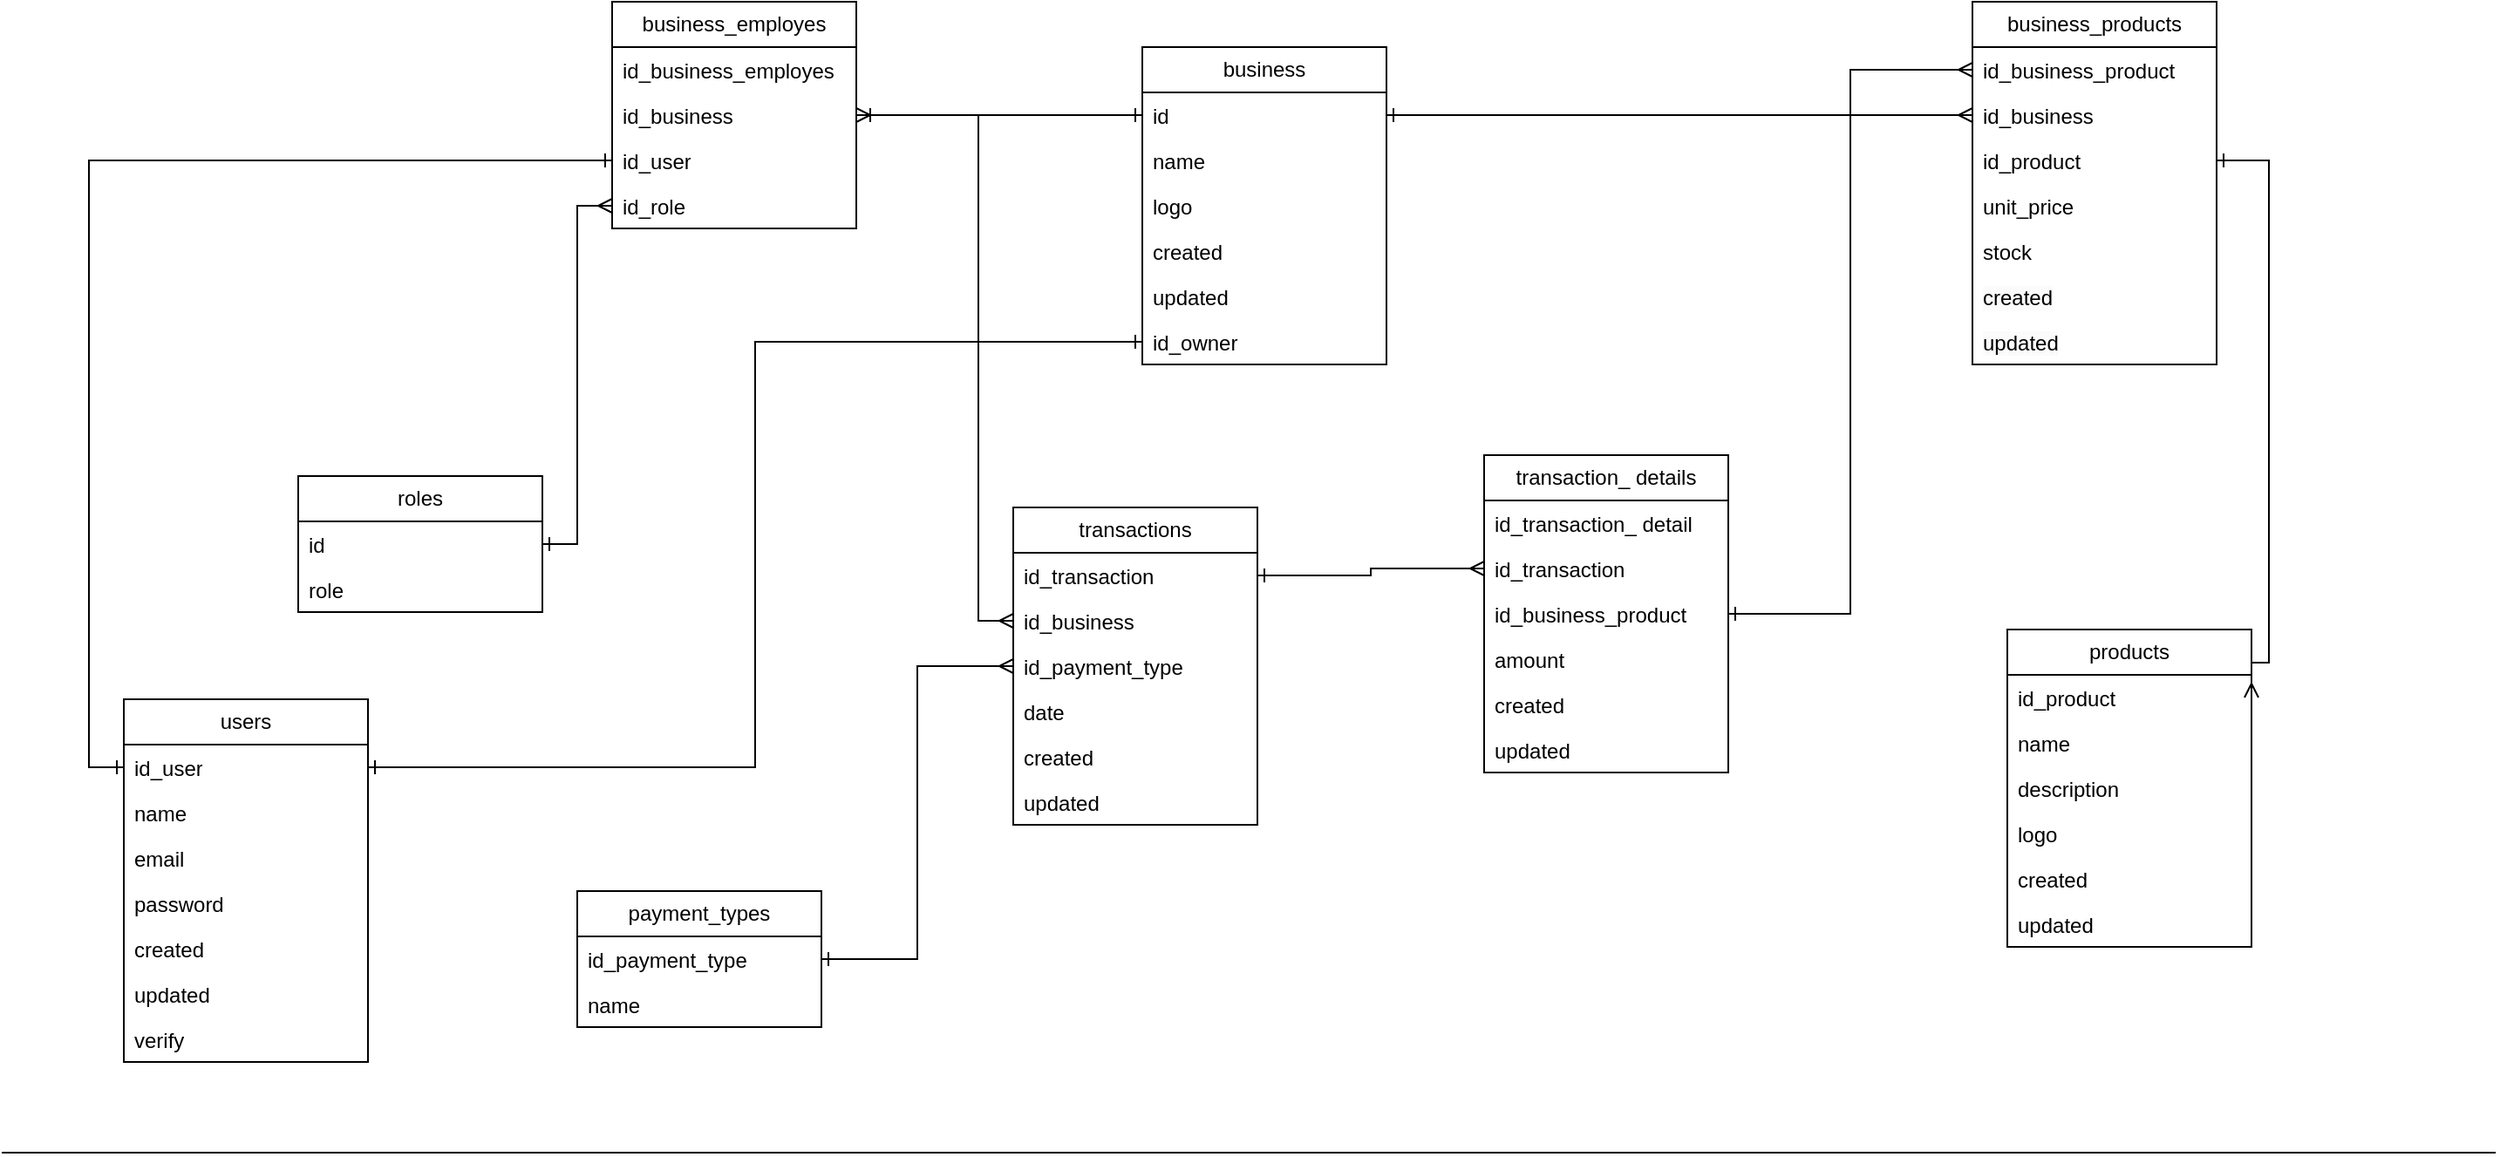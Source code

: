 <mxfile version="21.6.5" type="device">
  <diagram name="Página-1" id="-U_anuun6_b5i6CZwD7Y">
    <mxGraphModel dx="1401" dy="1477" grid="1" gridSize="10" guides="1" tooltips="1" connect="1" arrows="1" fold="1" page="1" pageScale="1" pageWidth="827" pageHeight="1169" math="0" shadow="0">
      <root>
        <mxCell id="0" />
        <mxCell id="1" parent="0" />
        <mxCell id="WMwLWkmKZ4Q6ydS6Udw5-6" value="users" style="swimlane;fontStyle=0;childLayout=stackLayout;horizontal=1;startSize=26;fillColor=none;horizontalStack=0;resizeParent=1;resizeParentMax=0;resizeLast=0;collapsible=1;marginBottom=0;whiteSpace=wrap;html=1;" parent="1" vertex="1">
          <mxGeometry x="-310" y="40" width="140" height="208" as="geometry" />
        </mxCell>
        <mxCell id="WMwLWkmKZ4Q6ydS6Udw5-13" value="id_user" style="text;strokeColor=none;fillColor=none;align=left;verticalAlign=top;spacingLeft=4;spacingRight=4;overflow=hidden;rotatable=0;points=[[0,0.5],[1,0.5]];portConstraint=eastwest;whiteSpace=wrap;html=1;" parent="WMwLWkmKZ4Q6ydS6Udw5-6" vertex="1">
          <mxGeometry y="26" width="140" height="26" as="geometry" />
        </mxCell>
        <mxCell id="WMwLWkmKZ4Q6ydS6Udw5-7" value="name" style="text;strokeColor=none;fillColor=none;align=left;verticalAlign=top;spacingLeft=4;spacingRight=4;overflow=hidden;rotatable=0;points=[[0,0.5],[1,0.5]];portConstraint=eastwest;whiteSpace=wrap;html=1;" parent="WMwLWkmKZ4Q6ydS6Udw5-6" vertex="1">
          <mxGeometry y="52" width="140" height="26" as="geometry" />
        </mxCell>
        <mxCell id="WMwLWkmKZ4Q6ydS6Udw5-8" value="email" style="text;strokeColor=none;fillColor=none;align=left;verticalAlign=top;spacingLeft=4;spacingRight=4;overflow=hidden;rotatable=0;points=[[0,0.5],[1,0.5]];portConstraint=eastwest;whiteSpace=wrap;html=1;" parent="WMwLWkmKZ4Q6ydS6Udw5-6" vertex="1">
          <mxGeometry y="78" width="140" height="26" as="geometry" />
        </mxCell>
        <mxCell id="WMwLWkmKZ4Q6ydS6Udw5-9" value="password" style="text;strokeColor=none;fillColor=none;align=left;verticalAlign=top;spacingLeft=4;spacingRight=4;overflow=hidden;rotatable=0;points=[[0,0.5],[1,0.5]];portConstraint=eastwest;whiteSpace=wrap;html=1;" parent="WMwLWkmKZ4Q6ydS6Udw5-6" vertex="1">
          <mxGeometry y="104" width="140" height="26" as="geometry" />
        </mxCell>
        <mxCell id="WMwLWkmKZ4Q6ydS6Udw5-10" value="created" style="text;strokeColor=none;fillColor=none;align=left;verticalAlign=top;spacingLeft=4;spacingRight=4;overflow=hidden;rotatable=0;points=[[0,0.5],[1,0.5]];portConstraint=eastwest;whiteSpace=wrap;html=1;" parent="WMwLWkmKZ4Q6ydS6Udw5-6" vertex="1">
          <mxGeometry y="130" width="140" height="26" as="geometry" />
        </mxCell>
        <mxCell id="WMwLWkmKZ4Q6ydS6Udw5-11" value="updated" style="text;strokeColor=none;fillColor=none;align=left;verticalAlign=top;spacingLeft=4;spacingRight=4;overflow=hidden;rotatable=0;points=[[0,0.5],[1,0.5]];portConstraint=eastwest;whiteSpace=wrap;html=1;" parent="WMwLWkmKZ4Q6ydS6Udw5-6" vertex="1">
          <mxGeometry y="156" width="140" height="26" as="geometry" />
        </mxCell>
        <mxCell id="WMwLWkmKZ4Q6ydS6Udw5-12" value="verify" style="text;strokeColor=none;fillColor=none;align=left;verticalAlign=top;spacingLeft=4;spacingRight=4;overflow=hidden;rotatable=0;points=[[0,0.5],[1,0.5]];portConstraint=eastwest;whiteSpace=wrap;html=1;" parent="WMwLWkmKZ4Q6ydS6Udw5-6" vertex="1">
          <mxGeometry y="182" width="140" height="26" as="geometry" />
        </mxCell>
        <mxCell id="WMwLWkmKZ4Q6ydS6Udw5-15" value="business" style="swimlane;fontStyle=0;childLayout=stackLayout;horizontal=1;startSize=26;fillColor=none;horizontalStack=0;resizeParent=1;resizeParentMax=0;resizeLast=0;collapsible=1;marginBottom=0;whiteSpace=wrap;html=1;" parent="1" vertex="1">
          <mxGeometry x="274" y="-334" width="140" height="182" as="geometry" />
        </mxCell>
        <mxCell id="WMwLWkmKZ4Q6ydS6Udw5-16" value="id" style="text;strokeColor=none;fillColor=none;align=left;verticalAlign=top;spacingLeft=4;spacingRight=4;overflow=hidden;rotatable=0;points=[[0,0.5],[1,0.5]];portConstraint=eastwest;whiteSpace=wrap;html=1;" parent="WMwLWkmKZ4Q6ydS6Udw5-15" vertex="1">
          <mxGeometry y="26" width="140" height="26" as="geometry" />
        </mxCell>
        <mxCell id="WMwLWkmKZ4Q6ydS6Udw5-17" value="name" style="text;strokeColor=none;fillColor=none;align=left;verticalAlign=top;spacingLeft=4;spacingRight=4;overflow=hidden;rotatable=0;points=[[0,0.5],[1,0.5]];portConstraint=eastwest;whiteSpace=wrap;html=1;" parent="WMwLWkmKZ4Q6ydS6Udw5-15" vertex="1">
          <mxGeometry y="52" width="140" height="26" as="geometry" />
        </mxCell>
        <mxCell id="WMwLWkmKZ4Q6ydS6Udw5-18" value="logo" style="text;strokeColor=none;fillColor=none;align=left;verticalAlign=top;spacingLeft=4;spacingRight=4;overflow=hidden;rotatable=0;points=[[0,0.5],[1,0.5]];portConstraint=eastwest;whiteSpace=wrap;html=1;" parent="WMwLWkmKZ4Q6ydS6Udw5-15" vertex="1">
          <mxGeometry y="78" width="140" height="26" as="geometry" />
        </mxCell>
        <mxCell id="WMwLWkmKZ4Q6ydS6Udw5-20" value="created" style="text;strokeColor=none;fillColor=none;align=left;verticalAlign=top;spacingLeft=4;spacingRight=4;overflow=hidden;rotatable=0;points=[[0,0.5],[1,0.5]];portConstraint=eastwest;whiteSpace=wrap;html=1;" parent="WMwLWkmKZ4Q6ydS6Udw5-15" vertex="1">
          <mxGeometry y="104" width="140" height="26" as="geometry" />
        </mxCell>
        <mxCell id="WMwLWkmKZ4Q6ydS6Udw5-21" value="updated" style="text;strokeColor=none;fillColor=none;align=left;verticalAlign=top;spacingLeft=4;spacingRight=4;overflow=hidden;rotatable=0;points=[[0,0.5],[1,0.5]];portConstraint=eastwest;whiteSpace=wrap;html=1;" parent="WMwLWkmKZ4Q6ydS6Udw5-15" vertex="1">
          <mxGeometry y="130" width="140" height="26" as="geometry" />
        </mxCell>
        <mxCell id="WMwLWkmKZ4Q6ydS6Udw5-22" value="id_owner" style="text;strokeColor=none;fillColor=none;align=left;verticalAlign=top;spacingLeft=4;spacingRight=4;overflow=hidden;rotatable=0;points=[[0,0.5],[1,0.5]];portConstraint=eastwest;whiteSpace=wrap;html=1;" parent="WMwLWkmKZ4Q6ydS6Udw5-15" vertex="1">
          <mxGeometry y="156" width="140" height="26" as="geometry" />
        </mxCell>
        <mxCell id="WMwLWkmKZ4Q6ydS6Udw5-23" value="" style="edgeStyle=orthogonalEdgeStyle;rounded=0;orthogonalLoop=1;jettySize=auto;html=1;entryX=0;entryY=0.5;entryDx=0;entryDy=0;startArrow=ERone;startFill=0;endArrow=ERone;endFill=0;" parent="1" source="WMwLWkmKZ4Q6ydS6Udw5-13" target="WMwLWkmKZ4Q6ydS6Udw5-22" edge="1">
          <mxGeometry relative="1" as="geometry" />
        </mxCell>
        <mxCell id="WMwLWkmKZ4Q6ydS6Udw5-44" style="edgeStyle=orthogonalEdgeStyle;rounded=0;orthogonalLoop=1;jettySize=auto;html=1;exitX=1;exitY=0.5;exitDx=0;exitDy=0;entryX=0;entryY=0.5;entryDx=0;entryDy=0;endArrow=ERone;endFill=0;startArrow=ERoneToMany;startFill=0;" parent="1" source="WMwLWkmKZ4Q6ydS6Udw5-27" target="WMwLWkmKZ4Q6ydS6Udw5-16" edge="1">
          <mxGeometry relative="1" as="geometry" />
        </mxCell>
        <mxCell id="WMwLWkmKZ4Q6ydS6Udw5-27" value="business_employes" style="swimlane;fontStyle=0;childLayout=stackLayout;horizontal=1;startSize=26;fillColor=none;horizontalStack=0;resizeParent=1;resizeParentMax=0;resizeLast=0;collapsible=1;marginBottom=0;whiteSpace=wrap;html=1;" parent="1" vertex="1">
          <mxGeometry x="-30" y="-360" width="140" height="130" as="geometry" />
        </mxCell>
        <mxCell id="WMwLWkmKZ4Q6ydS6Udw5-28" value="id_business_employes" style="text;strokeColor=none;fillColor=none;align=left;verticalAlign=top;spacingLeft=4;spacingRight=4;overflow=hidden;rotatable=0;points=[[0,0.5],[1,0.5]];portConstraint=eastwest;whiteSpace=wrap;html=1;" parent="WMwLWkmKZ4Q6ydS6Udw5-27" vertex="1">
          <mxGeometry y="26" width="140" height="26" as="geometry" />
        </mxCell>
        <mxCell id="WMwLWkmKZ4Q6ydS6Udw5-29" value="id_business" style="text;strokeColor=none;fillColor=none;align=left;verticalAlign=top;spacingLeft=4;spacingRight=4;overflow=hidden;rotatable=0;points=[[0,0.5],[1,0.5]];portConstraint=eastwest;whiteSpace=wrap;html=1;" parent="WMwLWkmKZ4Q6ydS6Udw5-27" vertex="1">
          <mxGeometry y="52" width="140" height="26" as="geometry" />
        </mxCell>
        <mxCell id="WMwLWkmKZ4Q6ydS6Udw5-34" value="id_user" style="text;strokeColor=none;fillColor=none;align=left;verticalAlign=top;spacingLeft=4;spacingRight=4;overflow=hidden;rotatable=0;points=[[0,0.5],[1,0.5]];portConstraint=eastwest;whiteSpace=wrap;html=1;" parent="WMwLWkmKZ4Q6ydS6Udw5-27" vertex="1">
          <mxGeometry y="78" width="140" height="26" as="geometry" />
        </mxCell>
        <mxCell id="WMwLWkmKZ4Q6ydS6Udw5-35" value="id_role" style="text;strokeColor=none;fillColor=none;align=left;verticalAlign=top;spacingLeft=4;spacingRight=4;overflow=hidden;rotatable=0;points=[[0,0.5],[1,0.5]];portConstraint=eastwest;whiteSpace=wrap;html=1;" parent="WMwLWkmKZ4Q6ydS6Udw5-27" vertex="1">
          <mxGeometry y="104" width="140" height="26" as="geometry" />
        </mxCell>
        <mxCell id="WMwLWkmKZ4Q6ydS6Udw5-36" value="roles" style="swimlane;fontStyle=0;childLayout=stackLayout;horizontal=1;startSize=26;fillColor=none;horizontalStack=0;resizeParent=1;resizeParentMax=0;resizeLast=0;collapsible=1;marginBottom=0;whiteSpace=wrap;html=1;" parent="1" vertex="1">
          <mxGeometry x="-210" y="-88" width="140" height="78" as="geometry" />
        </mxCell>
        <mxCell id="WMwLWkmKZ4Q6ydS6Udw5-37" value="id" style="text;strokeColor=none;fillColor=none;align=left;verticalAlign=top;spacingLeft=4;spacingRight=4;overflow=hidden;rotatable=0;points=[[0,0.5],[1,0.5]];portConstraint=eastwest;whiteSpace=wrap;html=1;" parent="WMwLWkmKZ4Q6ydS6Udw5-36" vertex="1">
          <mxGeometry y="26" width="140" height="26" as="geometry" />
        </mxCell>
        <mxCell id="WMwLWkmKZ4Q6ydS6Udw5-38" value="role" style="text;strokeColor=none;fillColor=none;align=left;verticalAlign=top;spacingLeft=4;spacingRight=4;overflow=hidden;rotatable=0;points=[[0,0.5],[1,0.5]];portConstraint=eastwest;whiteSpace=wrap;html=1;" parent="WMwLWkmKZ4Q6ydS6Udw5-36" vertex="1">
          <mxGeometry y="52" width="140" height="26" as="geometry" />
        </mxCell>
        <mxCell id="WMwLWkmKZ4Q6ydS6Udw5-42" style="edgeStyle=orthogonalEdgeStyle;rounded=0;orthogonalLoop=1;jettySize=auto;html=1;entryX=0;entryY=0.5;entryDx=0;entryDy=0;startArrow=ERone;startFill=0;endArrow=ERmany;endFill=0;" parent="1" source="WMwLWkmKZ4Q6ydS6Udw5-37" target="WMwLWkmKZ4Q6ydS6Udw5-35" edge="1">
          <mxGeometry relative="1" as="geometry" />
        </mxCell>
        <mxCell id="WMwLWkmKZ4Q6ydS6Udw5-43" style="edgeStyle=orthogonalEdgeStyle;rounded=0;orthogonalLoop=1;jettySize=auto;html=1;exitX=0;exitY=0.5;exitDx=0;exitDy=0;entryX=0;entryY=0.5;entryDx=0;entryDy=0;startArrow=ERone;startFill=0;endArrow=ERone;endFill=0;" parent="1" source="WMwLWkmKZ4Q6ydS6Udw5-13" target="WMwLWkmKZ4Q6ydS6Udw5-34" edge="1">
          <mxGeometry relative="1" as="geometry" />
        </mxCell>
        <mxCell id="WMwLWkmKZ4Q6ydS6Udw5-45" value="products" style="swimlane;fontStyle=0;childLayout=stackLayout;horizontal=1;startSize=26;fillColor=none;horizontalStack=0;resizeParent=1;resizeParentMax=0;resizeLast=0;collapsible=1;marginBottom=0;whiteSpace=wrap;html=1;" parent="1" vertex="1">
          <mxGeometry x="770" width="140" height="182" as="geometry" />
        </mxCell>
        <mxCell id="WMwLWkmKZ4Q6ydS6Udw5-46" value="id_product" style="text;strokeColor=none;fillColor=none;align=left;verticalAlign=top;spacingLeft=4;spacingRight=4;overflow=hidden;rotatable=0;points=[[0,0.5],[1,0.5]];portConstraint=eastwest;whiteSpace=wrap;html=1;" parent="WMwLWkmKZ4Q6ydS6Udw5-45" vertex="1">
          <mxGeometry y="26" width="140" height="26" as="geometry" />
        </mxCell>
        <mxCell id="WMwLWkmKZ4Q6ydS6Udw5-47" value="name" style="text;strokeColor=none;fillColor=none;align=left;verticalAlign=top;spacingLeft=4;spacingRight=4;overflow=hidden;rotatable=0;points=[[0,0.5],[1,0.5]];portConstraint=eastwest;whiteSpace=wrap;html=1;" parent="WMwLWkmKZ4Q6ydS6Udw5-45" vertex="1">
          <mxGeometry y="52" width="140" height="26" as="geometry" />
        </mxCell>
        <mxCell id="nGuaX6UAHX7Dl4GUlrVZ-30" value="description" style="text;strokeColor=none;fillColor=none;align=left;verticalAlign=top;spacingLeft=4;spacingRight=4;overflow=hidden;rotatable=0;points=[[0,0.5],[1,0.5]];portConstraint=eastwest;whiteSpace=wrap;html=1;" vertex="1" parent="WMwLWkmKZ4Q6ydS6Udw5-45">
          <mxGeometry y="78" width="140" height="26" as="geometry" />
        </mxCell>
        <mxCell id="WMwLWkmKZ4Q6ydS6Udw5-48" value="logo" style="text;strokeColor=none;fillColor=none;align=left;verticalAlign=top;spacingLeft=4;spacingRight=4;overflow=hidden;rotatable=0;points=[[0,0.5],[1,0.5]];portConstraint=eastwest;whiteSpace=wrap;html=1;" parent="WMwLWkmKZ4Q6ydS6Udw5-45" vertex="1">
          <mxGeometry y="104" width="140" height="26" as="geometry" />
        </mxCell>
        <mxCell id="WMwLWkmKZ4Q6ydS6Udw5-49" value="created" style="text;strokeColor=none;fillColor=none;align=left;verticalAlign=top;spacingLeft=4;spacingRight=4;overflow=hidden;rotatable=0;points=[[0,0.5],[1,0.5]];portConstraint=eastwest;whiteSpace=wrap;html=1;" parent="WMwLWkmKZ4Q6ydS6Udw5-45" vertex="1">
          <mxGeometry y="130" width="140" height="26" as="geometry" />
        </mxCell>
        <mxCell id="WMwLWkmKZ4Q6ydS6Udw5-50" value="updated" style="text;strokeColor=none;fillColor=none;align=left;verticalAlign=top;spacingLeft=4;spacingRight=4;overflow=hidden;rotatable=0;points=[[0,0.5],[1,0.5]];portConstraint=eastwest;whiteSpace=wrap;html=1;" parent="WMwLWkmKZ4Q6ydS6Udw5-45" vertex="1">
          <mxGeometry y="156" width="140" height="26" as="geometry" />
        </mxCell>
        <mxCell id="WMwLWkmKZ4Q6ydS6Udw5-52" value="business_products" style="swimlane;fontStyle=0;childLayout=stackLayout;horizontal=1;startSize=26;fillColor=none;horizontalStack=0;resizeParent=1;resizeParentMax=0;resizeLast=0;collapsible=1;marginBottom=0;whiteSpace=wrap;html=1;" parent="1" vertex="1">
          <mxGeometry x="750" y="-360" width="140" height="208" as="geometry" />
        </mxCell>
        <mxCell id="WMwLWkmKZ4Q6ydS6Udw5-53" value="id_business_product" style="text;strokeColor=none;fillColor=none;align=left;verticalAlign=top;spacingLeft=4;spacingRight=4;overflow=hidden;rotatable=0;points=[[0,0.5],[1,0.5]];portConstraint=eastwest;whiteSpace=wrap;html=1;" parent="WMwLWkmKZ4Q6ydS6Udw5-52" vertex="1">
          <mxGeometry y="26" width="140" height="26" as="geometry" />
        </mxCell>
        <mxCell id="WMwLWkmKZ4Q6ydS6Udw5-54" value="id_business" style="text;strokeColor=none;fillColor=none;align=left;verticalAlign=top;spacingLeft=4;spacingRight=4;overflow=hidden;rotatable=0;points=[[0,0.5],[1,0.5]];portConstraint=eastwest;whiteSpace=wrap;html=1;" parent="WMwLWkmKZ4Q6ydS6Udw5-52" vertex="1">
          <mxGeometry y="52" width="140" height="26" as="geometry" />
        </mxCell>
        <mxCell id="WMwLWkmKZ4Q6ydS6Udw5-56" value="id_product" style="text;strokeColor=none;fillColor=none;align=left;verticalAlign=top;spacingLeft=4;spacingRight=4;overflow=hidden;rotatable=0;points=[[0,0.5],[1,0.5]];portConstraint=eastwest;whiteSpace=wrap;html=1;" parent="WMwLWkmKZ4Q6ydS6Udw5-52" vertex="1">
          <mxGeometry y="78" width="140" height="26" as="geometry" />
        </mxCell>
        <mxCell id="WMwLWkmKZ4Q6ydS6Udw5-57" value="unit_price" style="text;strokeColor=none;fillColor=none;align=left;verticalAlign=top;spacingLeft=4;spacingRight=4;overflow=hidden;rotatable=0;points=[[0,0.5],[1,0.5]];portConstraint=eastwest;whiteSpace=wrap;html=1;" parent="WMwLWkmKZ4Q6ydS6Udw5-52" vertex="1">
          <mxGeometry y="104" width="140" height="26" as="geometry" />
        </mxCell>
        <mxCell id="WMwLWkmKZ4Q6ydS6Udw5-58" value="stock" style="text;strokeColor=none;fillColor=none;align=left;verticalAlign=top;spacingLeft=4;spacingRight=4;overflow=hidden;rotatable=0;points=[[0,0.5],[1,0.5]];portConstraint=eastwest;whiteSpace=wrap;html=1;" parent="WMwLWkmKZ4Q6ydS6Udw5-52" vertex="1">
          <mxGeometry y="130" width="140" height="26" as="geometry" />
        </mxCell>
        <mxCell id="WMwLWkmKZ4Q6ydS6Udw5-61" value="&lt;meta charset=&quot;utf-8&quot;&gt;&lt;span style=&quot;color: rgb(0, 0, 0); font-family: Helvetica; font-size: 12px; font-style: normal; font-variant-ligatures: normal; font-variant-caps: normal; font-weight: 400; letter-spacing: normal; orphans: 2; text-align: left; text-indent: 0px; text-transform: none; widows: 2; word-spacing: 0px; -webkit-text-stroke-width: 0px; background-color: rgb(251, 251, 251); text-decoration-thickness: initial; text-decoration-style: initial; text-decoration-color: initial; float: none; display: inline !important;&quot;&gt;created&lt;/span&gt;" style="text;strokeColor=none;fillColor=none;align=left;verticalAlign=top;spacingLeft=4;spacingRight=4;overflow=hidden;rotatable=0;points=[[0,0.5],[1,0.5]];portConstraint=eastwest;whiteSpace=wrap;html=1;" parent="WMwLWkmKZ4Q6ydS6Udw5-52" vertex="1">
          <mxGeometry y="156" width="140" height="26" as="geometry" />
        </mxCell>
        <mxCell id="WMwLWkmKZ4Q6ydS6Udw5-63" value="&lt;meta charset=&quot;utf-8&quot;&gt;&lt;span style=&quot;color: rgb(0, 0, 0); font-family: Helvetica; font-size: 12px; font-style: normal; font-variant-ligatures: normal; font-variant-caps: normal; font-weight: 400; letter-spacing: normal; orphans: 2; text-align: left; text-indent: 0px; text-transform: none; widows: 2; word-spacing: 0px; -webkit-text-stroke-width: 0px; background-color: rgb(251, 251, 251); text-decoration-thickness: initial; text-decoration-style: initial; text-decoration-color: initial; float: none; display: inline !important;&quot;&gt;updated&lt;/span&gt;" style="text;strokeColor=none;fillColor=none;align=left;verticalAlign=top;spacingLeft=4;spacingRight=4;overflow=hidden;rotatable=0;points=[[0,0.5],[1,0.5]];portConstraint=eastwest;whiteSpace=wrap;html=1;" parent="WMwLWkmKZ4Q6ydS6Udw5-52" vertex="1">
          <mxGeometry y="182" width="140" height="26" as="geometry" />
        </mxCell>
        <mxCell id="WMwLWkmKZ4Q6ydS6Udw5-65" style="edgeStyle=orthogonalEdgeStyle;rounded=0;orthogonalLoop=1;jettySize=auto;html=1;exitX=1;exitY=0.5;exitDx=0;exitDy=0;entryX=0;entryY=0.5;entryDx=0;entryDy=0;startArrow=ERone;startFill=0;endArrow=ERmany;endFill=0;" parent="1" source="WMwLWkmKZ4Q6ydS6Udw5-16" target="WMwLWkmKZ4Q6ydS6Udw5-54" edge="1">
          <mxGeometry relative="1" as="geometry" />
        </mxCell>
        <mxCell id="WMwLWkmKZ4Q6ydS6Udw5-66" style="edgeStyle=orthogonalEdgeStyle;rounded=0;orthogonalLoop=1;jettySize=auto;html=1;exitX=1;exitY=0.5;exitDx=0;exitDy=0;entryX=1;entryY=0.5;entryDx=0;entryDy=0;startArrow=ERone;startFill=0;endArrow=ERmany;endFill=0;" parent="1" source="WMwLWkmKZ4Q6ydS6Udw5-56" target="WMwLWkmKZ4Q6ydS6Udw5-46" edge="1">
          <mxGeometry relative="1" as="geometry">
            <Array as="points">
              <mxPoint x="920" y="-269" />
              <mxPoint x="920" y="19" />
            </Array>
          </mxGeometry>
        </mxCell>
        <mxCell id="nGuaX6UAHX7Dl4GUlrVZ-1" value="payment_types" style="swimlane;fontStyle=0;childLayout=stackLayout;horizontal=1;startSize=26;fillColor=none;horizontalStack=0;resizeParent=1;resizeParentMax=0;resizeLast=0;collapsible=1;marginBottom=0;whiteSpace=wrap;html=1;" vertex="1" parent="1">
          <mxGeometry x="-50" y="150" width="140" height="78" as="geometry" />
        </mxCell>
        <mxCell id="nGuaX6UAHX7Dl4GUlrVZ-2" value="id_payment_type" style="text;strokeColor=none;fillColor=none;align=left;verticalAlign=top;spacingLeft=4;spacingRight=4;overflow=hidden;rotatable=0;points=[[0,0.5],[1,0.5]];portConstraint=eastwest;whiteSpace=wrap;html=1;" vertex="1" parent="nGuaX6UAHX7Dl4GUlrVZ-1">
          <mxGeometry y="26" width="140" height="26" as="geometry" />
        </mxCell>
        <mxCell id="nGuaX6UAHX7Dl4GUlrVZ-3" value="name" style="text;strokeColor=none;fillColor=none;align=left;verticalAlign=top;spacingLeft=4;spacingRight=4;overflow=hidden;rotatable=0;points=[[0,0.5],[1,0.5]];portConstraint=eastwest;whiteSpace=wrap;html=1;" vertex="1" parent="nGuaX6UAHX7Dl4GUlrVZ-1">
          <mxGeometry y="52" width="140" height="26" as="geometry" />
        </mxCell>
        <mxCell id="nGuaX6UAHX7Dl4GUlrVZ-10" value="transactions" style="swimlane;fontStyle=0;childLayout=stackLayout;horizontal=1;startSize=26;fillColor=none;horizontalStack=0;resizeParent=1;resizeParentMax=0;resizeLast=0;collapsible=1;marginBottom=0;whiteSpace=wrap;html=1;" vertex="1" parent="1">
          <mxGeometry x="200" y="-70" width="140" height="182" as="geometry" />
        </mxCell>
        <mxCell id="nGuaX6UAHX7Dl4GUlrVZ-11" value="id_transaction" style="text;strokeColor=none;fillColor=none;align=left;verticalAlign=top;spacingLeft=4;spacingRight=4;overflow=hidden;rotatable=0;points=[[0,0.5],[1,0.5]];portConstraint=eastwest;whiteSpace=wrap;html=1;" vertex="1" parent="nGuaX6UAHX7Dl4GUlrVZ-10">
          <mxGeometry y="26" width="140" height="26" as="geometry" />
        </mxCell>
        <mxCell id="nGuaX6UAHX7Dl4GUlrVZ-13" value="id_business" style="text;strokeColor=none;fillColor=none;align=left;verticalAlign=top;spacingLeft=4;spacingRight=4;overflow=hidden;rotatable=0;points=[[0,0.5],[1,0.5]];portConstraint=eastwest;whiteSpace=wrap;html=1;" vertex="1" parent="nGuaX6UAHX7Dl4GUlrVZ-10">
          <mxGeometry y="52" width="140" height="26" as="geometry" />
        </mxCell>
        <mxCell id="nGuaX6UAHX7Dl4GUlrVZ-21" value="id_payment_type" style="text;strokeColor=none;fillColor=none;align=left;verticalAlign=top;spacingLeft=4;spacingRight=4;overflow=hidden;rotatable=0;points=[[0,0.5],[1,0.5]];portConstraint=eastwest;whiteSpace=wrap;html=1;" vertex="1" parent="nGuaX6UAHX7Dl4GUlrVZ-10">
          <mxGeometry y="78" width="140" height="26" as="geometry" />
        </mxCell>
        <mxCell id="nGuaX6UAHX7Dl4GUlrVZ-14" value="date" style="text;strokeColor=none;fillColor=none;align=left;verticalAlign=top;spacingLeft=4;spacingRight=4;overflow=hidden;rotatable=0;points=[[0,0.5],[1,0.5]];portConstraint=eastwest;whiteSpace=wrap;html=1;" vertex="1" parent="nGuaX6UAHX7Dl4GUlrVZ-10">
          <mxGeometry y="104" width="140" height="26" as="geometry" />
        </mxCell>
        <mxCell id="nGuaX6UAHX7Dl4GUlrVZ-23" value="created" style="text;strokeColor=none;fillColor=none;align=left;verticalAlign=top;spacingLeft=4;spacingRight=4;overflow=hidden;rotatable=0;points=[[0,0.5],[1,0.5]];portConstraint=eastwest;whiteSpace=wrap;html=1;" vertex="1" parent="nGuaX6UAHX7Dl4GUlrVZ-10">
          <mxGeometry y="130" width="140" height="26" as="geometry" />
        </mxCell>
        <mxCell id="nGuaX6UAHX7Dl4GUlrVZ-24" value="updated" style="text;strokeColor=none;fillColor=none;align=left;verticalAlign=top;spacingLeft=4;spacingRight=4;overflow=hidden;rotatable=0;points=[[0,0.5],[1,0.5]];portConstraint=eastwest;whiteSpace=wrap;html=1;" vertex="1" parent="nGuaX6UAHX7Dl4GUlrVZ-10">
          <mxGeometry y="156" width="140" height="26" as="geometry" />
        </mxCell>
        <mxCell id="nGuaX6UAHX7Dl4GUlrVZ-16" value="transaction_&amp;nbsp;details" style="swimlane;fontStyle=0;childLayout=stackLayout;horizontal=1;startSize=26;fillColor=none;horizontalStack=0;resizeParent=1;resizeParentMax=0;resizeLast=0;collapsible=1;marginBottom=0;whiteSpace=wrap;html=1;" vertex="1" parent="1">
          <mxGeometry x="470" y="-100" width="140" height="182" as="geometry" />
        </mxCell>
        <mxCell id="nGuaX6UAHX7Dl4GUlrVZ-17" value="id_transaction_&amp;nbsp;detail" style="text;strokeColor=none;fillColor=none;align=left;verticalAlign=top;spacingLeft=4;spacingRight=4;overflow=hidden;rotatable=0;points=[[0,0.5],[1,0.5]];portConstraint=eastwest;whiteSpace=wrap;html=1;" vertex="1" parent="nGuaX6UAHX7Dl4GUlrVZ-16">
          <mxGeometry y="26" width="140" height="26" as="geometry" />
        </mxCell>
        <mxCell id="nGuaX6UAHX7Dl4GUlrVZ-18" value="id_transaction" style="text;strokeColor=none;fillColor=none;align=left;verticalAlign=top;spacingLeft=4;spacingRight=4;overflow=hidden;rotatable=0;points=[[0,0.5],[1,0.5]];portConstraint=eastwest;whiteSpace=wrap;html=1;" vertex="1" parent="nGuaX6UAHX7Dl4GUlrVZ-16">
          <mxGeometry y="52" width="140" height="26" as="geometry" />
        </mxCell>
        <mxCell id="nGuaX6UAHX7Dl4GUlrVZ-19" value="id_business_product&lt;br&gt;" style="text;strokeColor=none;fillColor=none;align=left;verticalAlign=top;spacingLeft=4;spacingRight=4;overflow=hidden;rotatable=0;points=[[0,0.5],[1,0.5]];portConstraint=eastwest;whiteSpace=wrap;html=1;" vertex="1" parent="nGuaX6UAHX7Dl4GUlrVZ-16">
          <mxGeometry y="78" width="140" height="26" as="geometry" />
        </mxCell>
        <mxCell id="nGuaX6UAHX7Dl4GUlrVZ-20" value="amount" style="text;strokeColor=none;fillColor=none;align=left;verticalAlign=top;spacingLeft=4;spacingRight=4;overflow=hidden;rotatable=0;points=[[0,0.5],[1,0.5]];portConstraint=eastwest;whiteSpace=wrap;html=1;" vertex="1" parent="nGuaX6UAHX7Dl4GUlrVZ-16">
          <mxGeometry y="104" width="140" height="26" as="geometry" />
        </mxCell>
        <mxCell id="nGuaX6UAHX7Dl4GUlrVZ-26" value="created" style="text;strokeColor=none;fillColor=none;align=left;verticalAlign=top;spacingLeft=4;spacingRight=4;overflow=hidden;rotatable=0;points=[[0,0.5],[1,0.5]];portConstraint=eastwest;whiteSpace=wrap;html=1;" vertex="1" parent="nGuaX6UAHX7Dl4GUlrVZ-16">
          <mxGeometry y="130" width="140" height="26" as="geometry" />
        </mxCell>
        <mxCell id="nGuaX6UAHX7Dl4GUlrVZ-29" value="updated" style="text;strokeColor=none;fillColor=none;align=left;verticalAlign=top;spacingLeft=4;spacingRight=4;overflow=hidden;rotatable=0;points=[[0,0.5],[1,0.5]];portConstraint=eastwest;whiteSpace=wrap;html=1;" vertex="1" parent="nGuaX6UAHX7Dl4GUlrVZ-16">
          <mxGeometry y="156" width="140" height="26" as="geometry" />
        </mxCell>
        <mxCell id="nGuaX6UAHX7Dl4GUlrVZ-31" style="edgeStyle=orthogonalEdgeStyle;rounded=0;orthogonalLoop=1;jettySize=auto;html=1;entryX=0;entryY=0.5;entryDx=0;entryDy=0;startArrow=ERone;startFill=0;endArrow=ERmany;endFill=0;" edge="1" parent="1" source="nGuaX6UAHX7Dl4GUlrVZ-2" target="nGuaX6UAHX7Dl4GUlrVZ-21">
          <mxGeometry relative="1" as="geometry">
            <mxPoint x="20" y="342" as="sourcePoint" />
            <mxPoint x="20" y="250" as="targetPoint" />
          </mxGeometry>
        </mxCell>
        <mxCell id="nGuaX6UAHX7Dl4GUlrVZ-34" value="" style="edgeStyle=orthogonalEdgeStyle;rounded=0;orthogonalLoop=1;jettySize=auto;html=1;entryX=0;entryY=0.5;entryDx=0;entryDy=0;startArrow=ERmany;startFill=0;endArrow=ERone;endFill=0;exitX=0;exitY=0.5;exitDx=0;exitDy=0;" edge="1" parent="1" source="nGuaX6UAHX7Dl4GUlrVZ-13" target="WMwLWkmKZ4Q6ydS6Udw5-16">
          <mxGeometry relative="1" as="geometry">
            <mxPoint x="-20" y="130" as="sourcePoint" />
            <mxPoint x="190" y="60" as="targetPoint" />
          </mxGeometry>
        </mxCell>
        <mxCell id="nGuaX6UAHX7Dl4GUlrVZ-35" value="" style="edgeStyle=orthogonalEdgeStyle;rounded=0;orthogonalLoop=1;jettySize=auto;html=1;entryX=1;entryY=0.5;entryDx=0;entryDy=0;startArrow=ERmany;startFill=0;endArrow=ERone;endFill=0;exitX=0;exitY=0.5;exitDx=0;exitDy=0;" edge="1" parent="1" source="nGuaX6UAHX7Dl4GUlrVZ-18" target="nGuaX6UAHX7Dl4GUlrVZ-11">
          <mxGeometry relative="1" as="geometry">
            <mxPoint x="386" y="356" as="sourcePoint" />
            <mxPoint x="440" y="-70" as="targetPoint" />
          </mxGeometry>
        </mxCell>
        <mxCell id="nGuaX6UAHX7Dl4GUlrVZ-37" value="" style="edgeStyle=orthogonalEdgeStyle;rounded=0;orthogonalLoop=1;jettySize=auto;html=1;entryX=1;entryY=0.5;entryDx=0;entryDy=0;startArrow=ERmany;startFill=0;endArrow=ERone;endFill=0;exitX=0;exitY=0.5;exitDx=0;exitDy=0;" edge="1" parent="1" source="WMwLWkmKZ4Q6ydS6Udw5-53" target="nGuaX6UAHX7Dl4GUlrVZ-19">
          <mxGeometry relative="1" as="geometry">
            <mxPoint x="680" y="247.5" as="sourcePoint" />
            <mxPoint x="734" y="-178.5" as="targetPoint" />
          </mxGeometry>
        </mxCell>
        <mxCell id="nGuaX6UAHX7Dl4GUlrVZ-39" value="" style="endArrow=none;html=1;rounded=0;" edge="1" parent="1">
          <mxGeometry width="50" height="50" relative="1" as="geometry">
            <mxPoint x="-380" y="300" as="sourcePoint" />
            <mxPoint x="1050" y="300" as="targetPoint" />
          </mxGeometry>
        </mxCell>
      </root>
    </mxGraphModel>
  </diagram>
</mxfile>
